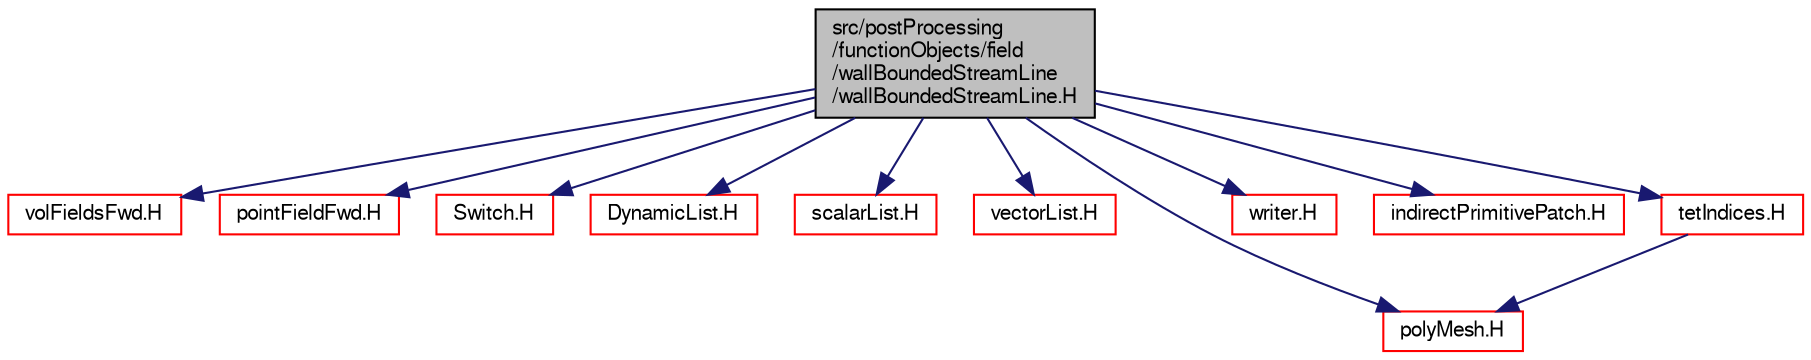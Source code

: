 digraph "src/postProcessing/functionObjects/field/wallBoundedStreamLine/wallBoundedStreamLine.H"
{
  bgcolor="transparent";
  edge [fontname="FreeSans",fontsize="10",labelfontname="FreeSans",labelfontsize="10"];
  node [fontname="FreeSans",fontsize="10",shape=record];
  Node0 [label="src/postProcessing\l/functionObjects/field\l/wallBoundedStreamLine\l/wallBoundedStreamLine.H",height=0.2,width=0.4,color="black", fillcolor="grey75", style="filled", fontcolor="black"];
  Node0 -> Node1 [color="midnightblue",fontsize="10",style="solid",fontname="FreeSans"];
  Node1 [label="volFieldsFwd.H",height=0.2,width=0.4,color="red",URL="$a02753.html"];
  Node0 -> Node59 [color="midnightblue",fontsize="10",style="solid",fontname="FreeSans"];
  Node59 [label="pointFieldFwd.H",height=0.2,width=0.4,color="red",URL="$a12065.html"];
  Node0 -> Node62 [color="midnightblue",fontsize="10",style="solid",fontname="FreeSans"];
  Node62 [label="Switch.H",height=0.2,width=0.4,color="red",URL="$a12158.html"];
  Node0 -> Node63 [color="midnightblue",fontsize="10",style="solid",fontname="FreeSans"];
  Node63 [label="DynamicList.H",height=0.2,width=0.4,color="red",URL="$a08633.html"];
  Node0 -> Node76 [color="midnightblue",fontsize="10",style="solid",fontname="FreeSans"];
  Node76 [label="scalarList.H",height=0.2,width=0.4,color="red",URL="$a12521.html"];
  Node0 -> Node77 [color="midnightblue",fontsize="10",style="solid",fontname="FreeSans"];
  Node77 [label="vectorList.H",height=0.2,width=0.4,color="red",URL="$a12824.html"];
  Node0 -> Node78 [color="midnightblue",fontsize="10",style="solid",fontname="FreeSans"];
  Node78 [label="polyMesh.H",height=0.2,width=0.4,color="red",URL="$a11630.html"];
  Node0 -> Node223 [color="midnightblue",fontsize="10",style="solid",fontname="FreeSans"];
  Node223 [label="writer.H",height=0.2,width=0.4,color="red",URL="$a01154.html"];
  Node0 -> Node224 [color="midnightblue",fontsize="10",style="solid",fontname="FreeSans"];
  Node224 [label="indirectPrimitivePatch.H",height=0.2,width=0.4,color="red",URL="$a11987.html"];
  Node0 -> Node227 [color="midnightblue",fontsize="10",style="solid",fontname="FreeSans"];
  Node227 [label="tetIndices.H",height=0.2,width=0.4,color="red",URL="$a11663.html"];
  Node227 -> Node78 [color="midnightblue",fontsize="10",style="solid",fontname="FreeSans"];
}

